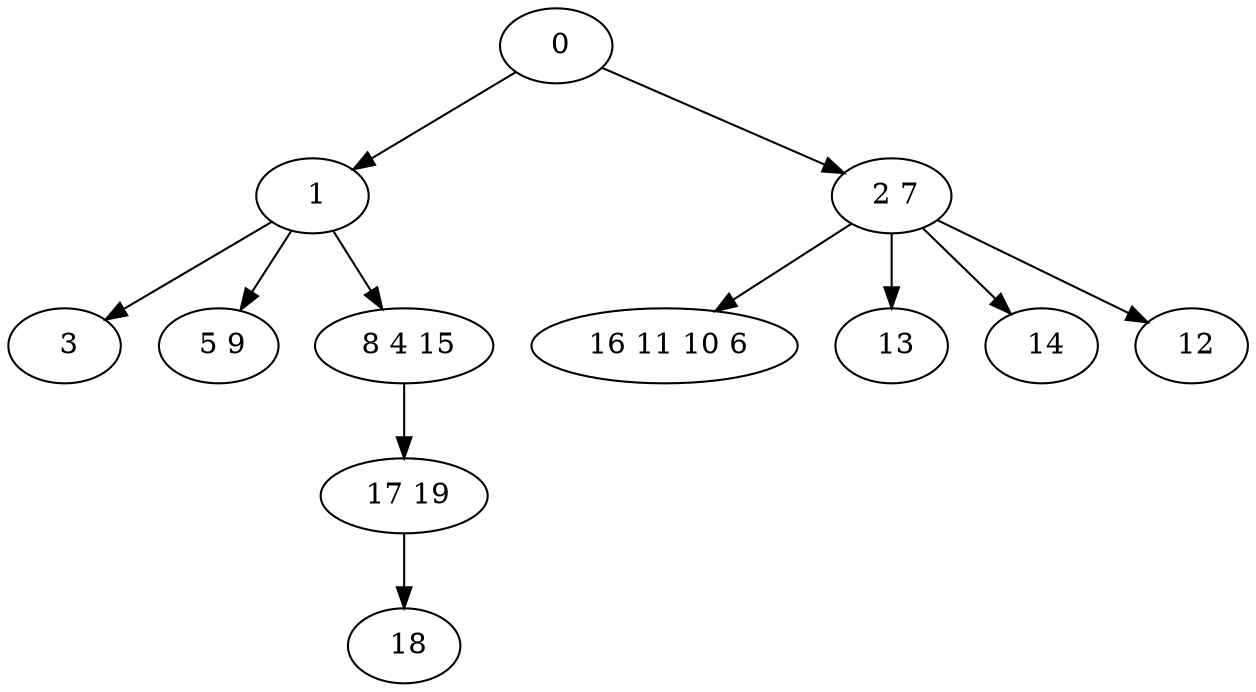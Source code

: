 digraph mytree {
" 0" -> " 1";
" 0" -> " 2 7";
" 1" -> " 3";
" 1" -> " 5 9";
" 1" -> " 8 4 15";
" 2 7" -> " 16 11 10 6";
" 2 7" -> " 13";
" 2 7" -> " 14";
" 2 7" -> " 12";
" 3";
" 5 9";
" 8 4 15" -> " 17 19";
" 17 19" -> " 18";
" 18";
" 16 11 10 6";
" 13";
" 14";
" 12";
}
